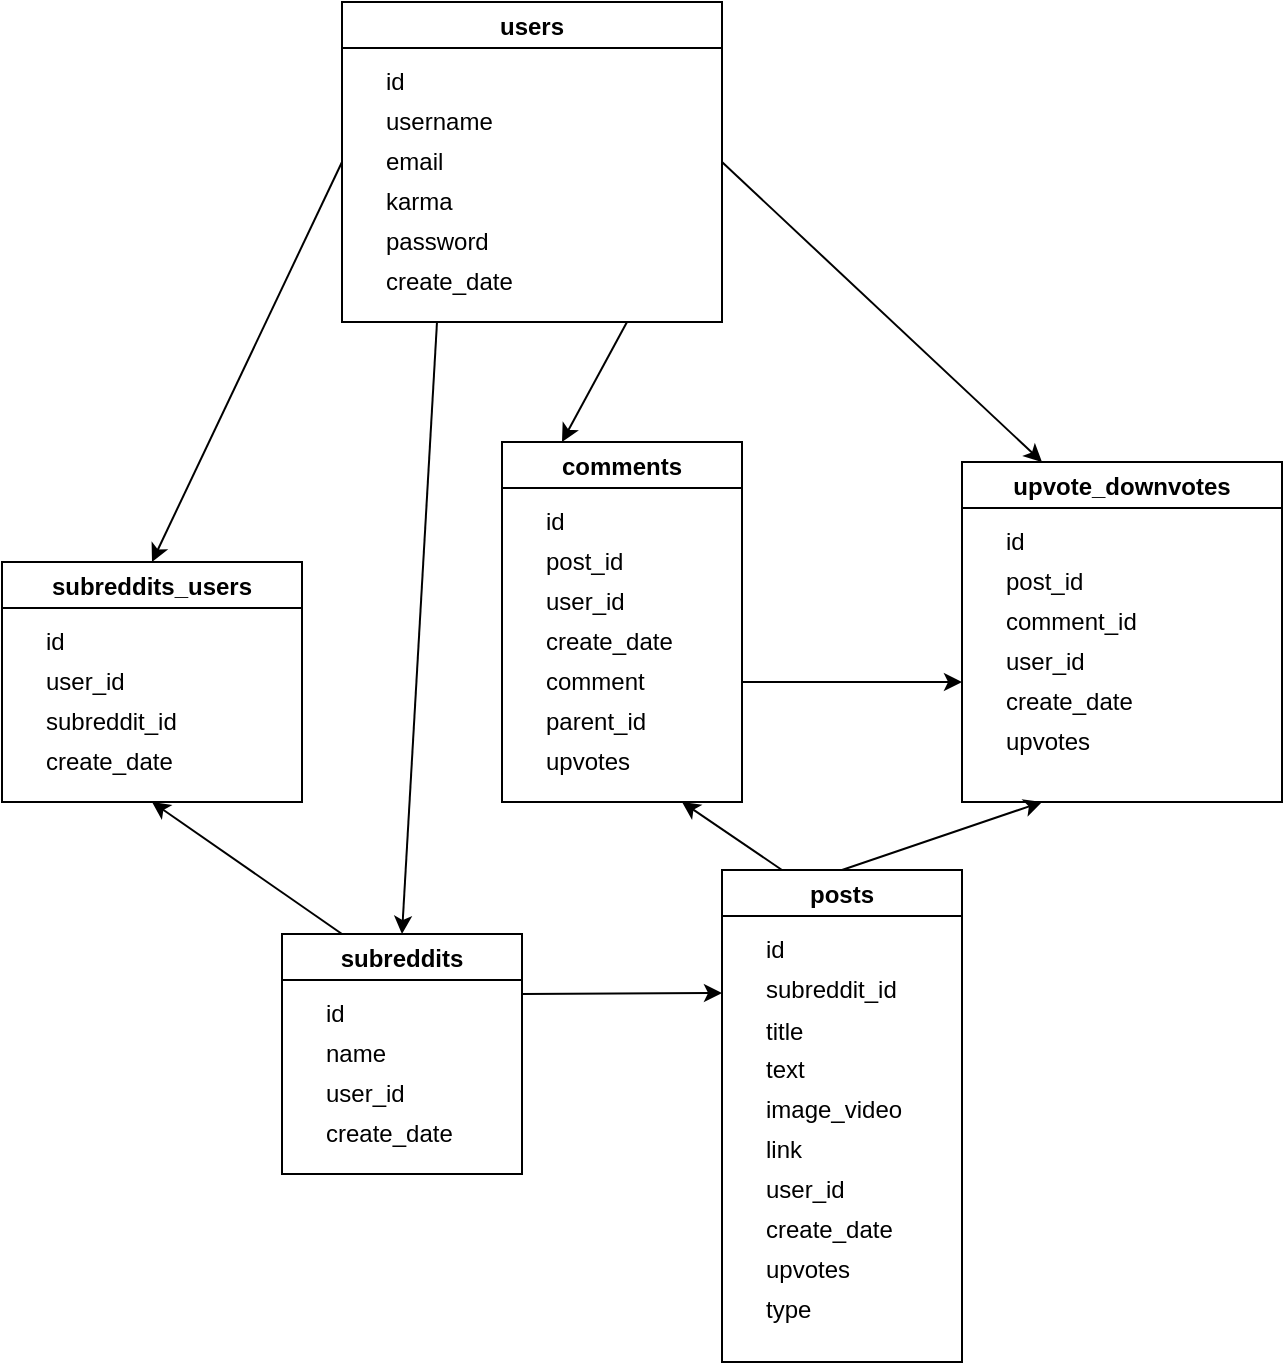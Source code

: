 <mxfile version="13.1.3">
    <diagram id="6hGFLwfOUW9BJ-s0fimq" name="Page-1">
        <mxGraphModel dx="2417" dy="919" grid="1" gridSize="10" guides="1" tooltips="1" connect="1" arrows="1" fold="1" page="1" pageScale="1" pageWidth="827" pageHeight="1169" math="0" shadow="0">
            <root>
                <mxCell id="0"/>
                <mxCell id="1" parent="0"/>
                <mxCell id="4" value="" style="endArrow=classic;html=1;exitX=0.25;exitY=1;exitDx=0;exitDy=0;entryX=0.5;entryY=0;entryDx=0;entryDy=0;" parent="1" source="26" target="35" edge="1">
                    <mxGeometry width="50" height="50" relative="1" as="geometry">
                        <mxPoint x="510" y="860" as="sourcePoint"/>
                        <mxPoint x="370" y="550" as="targetPoint"/>
                    </mxGeometry>
                </mxCell>
                <mxCell id="6" value="" style="endArrow=classic;html=1;entryX=0;entryY=0.25;entryDx=0;entryDy=0;exitX=1;exitY=0.25;exitDx=0;exitDy=0;" parent="1" source="35" target="55" edge="1">
                    <mxGeometry width="50" height="50" relative="1" as="geometry">
                        <mxPoint x="590" y="790" as="sourcePoint"/>
                        <mxPoint x="640" y="740" as="targetPoint"/>
                    </mxGeometry>
                </mxCell>
                <mxCell id="9" value="" style="endArrow=classic;html=1;exitX=0.25;exitY=0;exitDx=0;exitDy=0;entryX=0.75;entryY=1;entryDx=0;entryDy=0;" parent="1" source="55" target="68" edge="1">
                    <mxGeometry width="50" height="50" relative="1" as="geometry">
                        <mxPoint x="590" y="790" as="sourcePoint"/>
                        <mxPoint x="350" y="660" as="targetPoint"/>
                    </mxGeometry>
                </mxCell>
                <mxCell id="10" value="" style="endArrow=classic;html=1;entryX=0.25;entryY=1;entryDx=0;entryDy=0;exitX=0.5;exitY=0;exitDx=0;exitDy=0;" parent="1" source="55" target="76" edge="1">
                    <mxGeometry width="50" height="50" relative="1" as="geometry">
                        <mxPoint x="580" y="650" as="sourcePoint"/>
                        <mxPoint x="640" y="740" as="targetPoint"/>
                    </mxGeometry>
                </mxCell>
                <mxCell id="11" value="" style="endArrow=classic;html=1;entryX=0.25;entryY=0;entryDx=0;entryDy=0;exitX=0.75;exitY=1;exitDx=0;exitDy=0;" parent="1" source="26" target="68" edge="1">
                    <mxGeometry width="50" height="50" relative="1" as="geometry">
                        <mxPoint x="670" y="220" as="sourcePoint"/>
                        <mxPoint x="520" y="300" as="targetPoint"/>
                    </mxGeometry>
                </mxCell>
                <mxCell id="12" value="" style="endArrow=classic;html=1;entryX=0.25;entryY=0;entryDx=0;entryDy=0;exitX=1;exitY=0.5;exitDx=0;exitDy=0;" parent="1" source="26" target="76" edge="1">
                    <mxGeometry width="50" height="50" relative="1" as="geometry">
                        <mxPoint x="590" y="600" as="sourcePoint"/>
                        <mxPoint x="640" y="550" as="targetPoint"/>
                    </mxGeometry>
                </mxCell>
                <mxCell id="14" value="" style="endArrow=classic;html=1;exitX=0.25;exitY=0;exitDx=0;exitDy=0;entryX=0.5;entryY=1;entryDx=0;entryDy=0;" parent="1" source="35" target="42" edge="1">
                    <mxGeometry width="50" height="50" relative="1" as="geometry">
                        <mxPoint x="590" y="600" as="sourcePoint"/>
                        <mxPoint x="260" y="570" as="targetPoint"/>
                    </mxGeometry>
                </mxCell>
                <mxCell id="15" value="" style="endArrow=classic;html=1;exitX=0;exitY=0.5;exitDx=0;exitDy=0;entryX=0.5;entryY=0;entryDx=0;entryDy=0;" parent="1" source="26" target="42" edge="1">
                    <mxGeometry width="50" height="50" relative="1" as="geometry">
                        <mxPoint x="270" y="390" as="sourcePoint"/>
                        <mxPoint x="200" y="430" as="targetPoint"/>
                    </mxGeometry>
                </mxCell>
                <mxCell id="16" value="" style="endArrow=classic;html=1;" parent="1" edge="1">
                    <mxGeometry width="50" height="50" relative="1" as="geometry">
                        <mxPoint x="480" y="490" as="sourcePoint"/>
                        <mxPoint x="590" y="490" as="targetPoint"/>
                    </mxGeometry>
                </mxCell>
                <mxCell id="26" value="users" style="swimlane;" parent="1" vertex="1">
                    <mxGeometry x="280" y="150" width="190" height="160" as="geometry">
                        <mxRectangle x="530" y="330" width="90" height="23" as="alternateBounds"/>
                    </mxGeometry>
                </mxCell>
                <mxCell id="27" value="id" style="text;html=1;strokeColor=none;fillColor=none;align=left;verticalAlign=middle;whiteSpace=wrap;rounded=0;" parent="26" vertex="1">
                    <mxGeometry x="20" y="30" width="40" height="20" as="geometry"/>
                </mxCell>
                <mxCell id="28" value="username" style="text;html=1;strokeColor=none;fillColor=none;align=left;verticalAlign=middle;whiteSpace=wrap;rounded=0;" parent="26" vertex="1">
                    <mxGeometry x="20" y="50" width="170" height="20" as="geometry"/>
                </mxCell>
                <mxCell id="31" value="email" style="text;html=1;strokeColor=none;fillColor=none;align=left;verticalAlign=middle;whiteSpace=wrap;rounded=0;" parent="26" vertex="1">
                    <mxGeometry x="20" y="70" width="170" height="20" as="geometry"/>
                </mxCell>
                <mxCell id="33" value="karma" style="text;html=1;strokeColor=none;fillColor=none;align=left;verticalAlign=middle;whiteSpace=wrap;rounded=0;" parent="26" vertex="1">
                    <mxGeometry x="20" y="90" width="170" height="20" as="geometry"/>
                </mxCell>
                <mxCell id="34" value="create_date" style="text;html=1;strokeColor=none;fillColor=none;align=left;verticalAlign=middle;whiteSpace=wrap;rounded=0;" parent="26" vertex="1">
                    <mxGeometry x="20" y="130" width="170" height="20" as="geometry"/>
                </mxCell>
                <mxCell id="87" value="password" style="text;html=1;strokeColor=none;fillColor=none;align=left;verticalAlign=middle;whiteSpace=wrap;rounded=0;" parent="26" vertex="1">
                    <mxGeometry x="20" y="110" width="170" height="20" as="geometry"/>
                </mxCell>
                <mxCell id="35" value="subreddits" style="swimlane;" parent="1" vertex="1">
                    <mxGeometry x="250" y="616" width="120" height="120" as="geometry">
                        <mxRectangle x="530" y="330" width="90" height="23" as="alternateBounds"/>
                    </mxGeometry>
                </mxCell>
                <mxCell id="36" value="id" style="text;html=1;strokeColor=none;fillColor=none;align=left;verticalAlign=middle;whiteSpace=wrap;rounded=0;" parent="35" vertex="1">
                    <mxGeometry x="20" y="30" width="40" height="20" as="geometry"/>
                </mxCell>
                <mxCell id="37" value="name" style="text;html=1;strokeColor=none;fillColor=none;align=left;verticalAlign=middle;whiteSpace=wrap;rounded=0;" parent="35" vertex="1">
                    <mxGeometry x="20" y="50" width="170" height="20" as="geometry"/>
                </mxCell>
                <mxCell id="38" value="user_id" style="text;html=1;strokeColor=none;fillColor=none;align=left;verticalAlign=middle;whiteSpace=wrap;rounded=0;" parent="35" vertex="1">
                    <mxGeometry x="20" y="70" width="170" height="20" as="geometry"/>
                </mxCell>
                <mxCell id="41" value="create_date" style="text;html=1;strokeColor=none;fillColor=none;align=left;verticalAlign=middle;whiteSpace=wrap;rounded=0;" parent="35" vertex="1">
                    <mxGeometry x="20" y="90" width="170" height="20" as="geometry"/>
                </mxCell>
                <mxCell id="42" value="subreddits_users" style="swimlane;" parent="1" vertex="1">
                    <mxGeometry x="110" y="430" width="150" height="120" as="geometry">
                        <mxRectangle x="530" y="330" width="90" height="23" as="alternateBounds"/>
                    </mxGeometry>
                </mxCell>
                <mxCell id="43" value="id" style="text;html=1;strokeColor=none;fillColor=none;align=left;verticalAlign=middle;whiteSpace=wrap;rounded=0;" parent="42" vertex="1">
                    <mxGeometry x="20" y="30" width="40" height="20" as="geometry"/>
                </mxCell>
                <mxCell id="44" value="user_id" style="text;html=1;strokeColor=none;fillColor=none;align=left;verticalAlign=middle;whiteSpace=wrap;rounded=0;" parent="42" vertex="1">
                    <mxGeometry x="20" y="50" width="170" height="20" as="geometry"/>
                </mxCell>
                <mxCell id="45" value="subreddit_id" style="text;html=1;strokeColor=none;fillColor=none;align=left;verticalAlign=middle;whiteSpace=wrap;rounded=0;" parent="42" vertex="1">
                    <mxGeometry x="20" y="70" width="170" height="20" as="geometry"/>
                </mxCell>
                <mxCell id="46" value="create_date" style="text;html=1;strokeColor=none;fillColor=none;align=left;verticalAlign=middle;whiteSpace=wrap;rounded=0;" parent="42" vertex="1">
                    <mxGeometry x="20" y="90" width="170" height="20" as="geometry"/>
                </mxCell>
                <mxCell id="55" value="posts" style="swimlane;" parent="1" vertex="1">
                    <mxGeometry x="470" y="584" width="120" height="246" as="geometry">
                        <mxRectangle x="530" y="330" width="90" height="23" as="alternateBounds"/>
                    </mxGeometry>
                </mxCell>
                <mxCell id="56" value="id" style="text;html=1;strokeColor=none;fillColor=none;align=left;verticalAlign=middle;whiteSpace=wrap;rounded=0;" parent="55" vertex="1">
                    <mxGeometry x="20" y="30" width="40" height="20" as="geometry"/>
                </mxCell>
                <mxCell id="57" value="subreddit_id" style="text;html=1;strokeColor=none;fillColor=none;align=left;verticalAlign=middle;whiteSpace=wrap;rounded=0;" parent="55" vertex="1">
                    <mxGeometry x="20" y="50" width="70" height="20" as="geometry"/>
                </mxCell>
                <mxCell id="58" value="title" style="text;html=1;strokeColor=none;fillColor=none;align=left;verticalAlign=middle;whiteSpace=wrap;rounded=0;" parent="55" vertex="1">
                    <mxGeometry x="20" y="76" width="80" height="10" as="geometry"/>
                </mxCell>
                <mxCell id="59" value="text" style="text;html=1;strokeColor=none;fillColor=none;align=left;verticalAlign=middle;whiteSpace=wrap;rounded=0;" parent="55" vertex="1">
                    <mxGeometry x="20" y="90" width="60" height="20" as="geometry"/>
                </mxCell>
                <mxCell id="62" value="image_video" style="text;html=1;strokeColor=none;fillColor=none;align=left;verticalAlign=middle;whiteSpace=wrap;rounded=0;" parent="55" vertex="1">
                    <mxGeometry x="20" y="110" width="90" height="20" as="geometry"/>
                </mxCell>
                <mxCell id="63" value="link" style="text;html=1;strokeColor=none;fillColor=none;align=left;verticalAlign=middle;whiteSpace=wrap;rounded=0;" parent="55" vertex="1">
                    <mxGeometry x="20" y="130" width="70" height="20" as="geometry"/>
                </mxCell>
                <mxCell id="64" value="user_id" style="text;html=1;strokeColor=none;fillColor=none;align=left;verticalAlign=middle;whiteSpace=wrap;rounded=0;" parent="55" vertex="1">
                    <mxGeometry x="20" y="150" width="80" height="20" as="geometry"/>
                </mxCell>
                <mxCell id="65" value="create_date" style="text;html=1;strokeColor=none;fillColor=none;align=left;verticalAlign=middle;whiteSpace=wrap;rounded=0;" parent="55" vertex="1">
                    <mxGeometry x="20" y="170" width="80" height="20" as="geometry"/>
                </mxCell>
                <mxCell id="66" value="upvotes" style="text;html=1;strokeColor=none;fillColor=none;align=left;verticalAlign=middle;whiteSpace=wrap;rounded=0;" parent="55" vertex="1">
                    <mxGeometry x="20" y="190" width="80" height="20" as="geometry"/>
                </mxCell>
                <mxCell id="84" value="type" style="text;html=1;strokeColor=none;fillColor=none;align=left;verticalAlign=middle;whiteSpace=wrap;rounded=0;" parent="55" vertex="1">
                    <mxGeometry x="20" y="210" width="80" height="20" as="geometry"/>
                </mxCell>
                <mxCell id="68" value="comments" style="swimlane;" parent="1" vertex="1">
                    <mxGeometry x="360" y="370" width="120" height="180" as="geometry">
                        <mxRectangle x="530" y="330" width="90" height="23" as="alternateBounds"/>
                    </mxGeometry>
                </mxCell>
                <mxCell id="69" value="id" style="text;html=1;strokeColor=none;fillColor=none;align=left;verticalAlign=middle;whiteSpace=wrap;rounded=0;" parent="68" vertex="1">
                    <mxGeometry x="20" y="30" width="40" height="20" as="geometry"/>
                </mxCell>
                <mxCell id="70" value="post_id" style="text;html=1;strokeColor=none;fillColor=none;align=left;verticalAlign=middle;whiteSpace=wrap;rounded=0;" parent="68" vertex="1">
                    <mxGeometry x="20" y="50" width="70" height="20" as="geometry"/>
                </mxCell>
                <mxCell id="71" value="user_id" style="text;html=1;strokeColor=none;fillColor=none;align=left;verticalAlign=middle;whiteSpace=wrap;rounded=0;" parent="68" vertex="1">
                    <mxGeometry x="20" y="70" width="60" height="20" as="geometry"/>
                </mxCell>
                <mxCell id="72" value="create_date" style="text;html=1;strokeColor=none;fillColor=none;align=left;verticalAlign=middle;whiteSpace=wrap;rounded=0;" parent="68" vertex="1">
                    <mxGeometry x="20" y="90" width="80" height="20" as="geometry"/>
                </mxCell>
                <mxCell id="73" value="comment" style="text;html=1;strokeColor=none;fillColor=none;align=left;verticalAlign=middle;whiteSpace=wrap;rounded=0;" parent="68" vertex="1">
                    <mxGeometry x="20" y="110" width="70" height="20" as="geometry"/>
                </mxCell>
                <mxCell id="75" value="parent_id" style="text;html=1;strokeColor=none;fillColor=none;align=left;verticalAlign=middle;whiteSpace=wrap;rounded=0;" parent="68" vertex="1">
                    <mxGeometry x="20" y="130" width="70" height="20" as="geometry"/>
                </mxCell>
                <mxCell id="86" value="upvotes" style="text;html=1;strokeColor=none;fillColor=none;align=left;verticalAlign=middle;whiteSpace=wrap;rounded=0;" parent="68" vertex="1">
                    <mxGeometry x="20" y="150" width="70" height="20" as="geometry"/>
                </mxCell>
                <mxCell id="76" value="upvote_downvotes" style="swimlane;startSize=23;" parent="1" vertex="1">
                    <mxGeometry x="590" y="380" width="160" height="170" as="geometry">
                        <mxRectangle x="530" y="330" width="90" height="23" as="alternateBounds"/>
                    </mxGeometry>
                </mxCell>
                <mxCell id="77" value="id" style="text;html=1;strokeColor=none;fillColor=none;align=left;verticalAlign=middle;whiteSpace=wrap;rounded=0;" parent="76" vertex="1">
                    <mxGeometry x="20" y="30" width="40" height="20" as="geometry"/>
                </mxCell>
                <mxCell id="78" value="post_id" style="text;html=1;strokeColor=none;fillColor=none;align=left;verticalAlign=middle;whiteSpace=wrap;rounded=0;" parent="76" vertex="1">
                    <mxGeometry x="20" y="50" width="70" height="20" as="geometry"/>
                </mxCell>
                <mxCell id="79" value="user_id" style="text;html=1;strokeColor=none;fillColor=none;align=left;verticalAlign=middle;whiteSpace=wrap;rounded=0;" parent="76" vertex="1">
                    <mxGeometry x="20" y="90" width="60" height="20" as="geometry"/>
                </mxCell>
                <mxCell id="80" value="create_date" style="text;html=1;strokeColor=none;fillColor=none;align=left;verticalAlign=middle;whiteSpace=wrap;rounded=0;" parent="76" vertex="1">
                    <mxGeometry x="20" y="110" width="80" height="20" as="geometry"/>
                </mxCell>
                <mxCell id="81" value="upvotes" style="text;html=1;strokeColor=none;fillColor=none;align=left;verticalAlign=middle;whiteSpace=wrap;rounded=0;" parent="76" vertex="1">
                    <mxGeometry x="20" y="130" width="70" height="20" as="geometry"/>
                </mxCell>
                <mxCell id="85" value="comment_id" style="text;html=1;strokeColor=none;fillColor=none;align=left;verticalAlign=middle;whiteSpace=wrap;rounded=0;" parent="76" vertex="1">
                    <mxGeometry x="20" y="70" width="70" height="20" as="geometry"/>
                </mxCell>
            </root>
        </mxGraphModel>
    </diagram>
</mxfile>